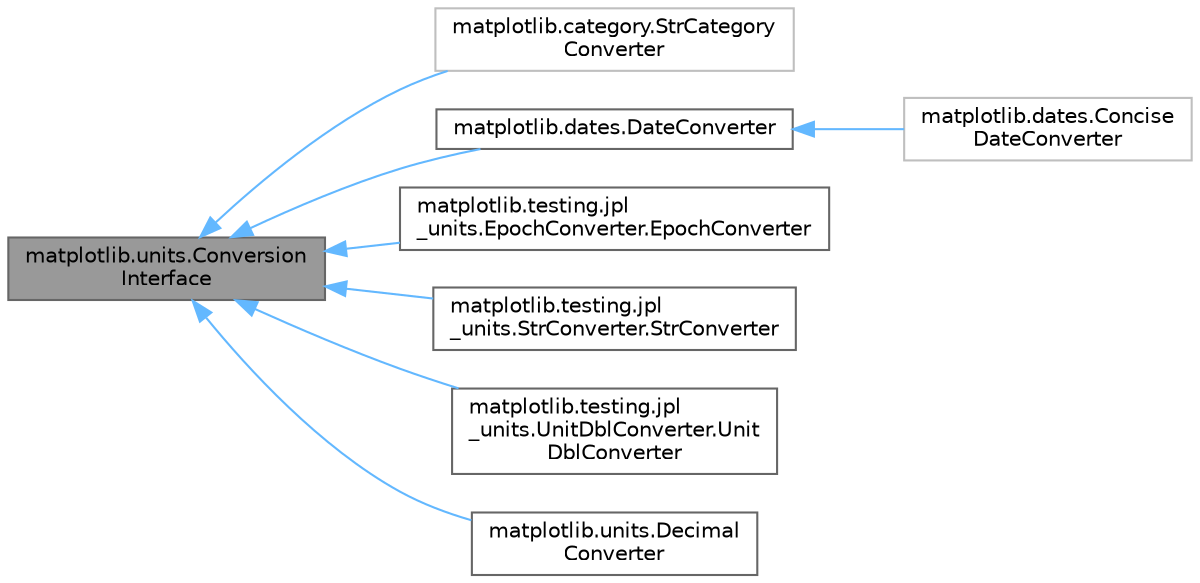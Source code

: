 digraph "matplotlib.units.ConversionInterface"
{
 // LATEX_PDF_SIZE
  bgcolor="transparent";
  edge [fontname=Helvetica,fontsize=10,labelfontname=Helvetica,labelfontsize=10];
  node [fontname=Helvetica,fontsize=10,shape=box,height=0.2,width=0.4];
  rankdir="LR";
  Node1 [id="Node000001",label="matplotlib.units.Conversion\lInterface",height=0.2,width=0.4,color="gray40", fillcolor="grey60", style="filled", fontcolor="black",tooltip=" "];
  Node1 -> Node2 [id="edge1_Node000001_Node000002",dir="back",color="steelblue1",style="solid",tooltip=" "];
  Node2 [id="Node000002",label="matplotlib.category.StrCategory\lConverter",height=0.2,width=0.4,color="grey75", fillcolor="white", style="filled",URL="$d8/d14/classmatplotlib_1_1category_1_1StrCategoryConverter.html",tooltip=" "];
  Node1 -> Node3 [id="edge2_Node000001_Node000003",dir="back",color="steelblue1",style="solid",tooltip=" "];
  Node3 [id="Node000003",label="matplotlib.dates.DateConverter",height=0.2,width=0.4,color="gray40", fillcolor="white", style="filled",URL="$d7/daa/classmatplotlib_1_1dates_1_1DateConverter.html",tooltip=" "];
  Node3 -> Node4 [id="edge3_Node000003_Node000004",dir="back",color="steelblue1",style="solid",tooltip=" "];
  Node4 [id="Node000004",label="matplotlib.dates.Concise\lDateConverter",height=0.2,width=0.4,color="grey75", fillcolor="white", style="filled",URL="$d4/d03/classmatplotlib_1_1dates_1_1ConciseDateConverter.html",tooltip=" "];
  Node1 -> Node5 [id="edge4_Node000001_Node000005",dir="back",color="steelblue1",style="solid",tooltip=" "];
  Node5 [id="Node000005",label="matplotlib.testing.jpl\l_units.EpochConverter.EpochConverter",height=0.2,width=0.4,color="gray40", fillcolor="white", style="filled",URL="$dd/d58/classmatplotlib_1_1testing_1_1jpl__units_1_1EpochConverter_1_1EpochConverter.html",tooltip=" "];
  Node1 -> Node6 [id="edge5_Node000001_Node000006",dir="back",color="steelblue1",style="solid",tooltip=" "];
  Node6 [id="Node000006",label="matplotlib.testing.jpl\l_units.StrConverter.StrConverter",height=0.2,width=0.4,color="gray40", fillcolor="white", style="filled",URL="$db/d62/classmatplotlib_1_1testing_1_1jpl__units_1_1StrConverter_1_1StrConverter.html",tooltip=" "];
  Node1 -> Node7 [id="edge6_Node000001_Node000007",dir="back",color="steelblue1",style="solid",tooltip=" "];
  Node7 [id="Node000007",label="matplotlib.testing.jpl\l_units.UnitDblConverter.Unit\lDblConverter",height=0.2,width=0.4,color="gray40", fillcolor="white", style="filled",URL="$dc/d06/classmatplotlib_1_1testing_1_1jpl__units_1_1UnitDblConverter_1_1UnitDblConverter.html",tooltip=" "];
  Node1 -> Node8 [id="edge7_Node000001_Node000008",dir="back",color="steelblue1",style="solid",tooltip=" "];
  Node8 [id="Node000008",label="matplotlib.units.Decimal\lConverter",height=0.2,width=0.4,color="gray40", fillcolor="white", style="filled",URL="$d1/dbf/classmatplotlib_1_1units_1_1DecimalConverter.html",tooltip=" "];
}
